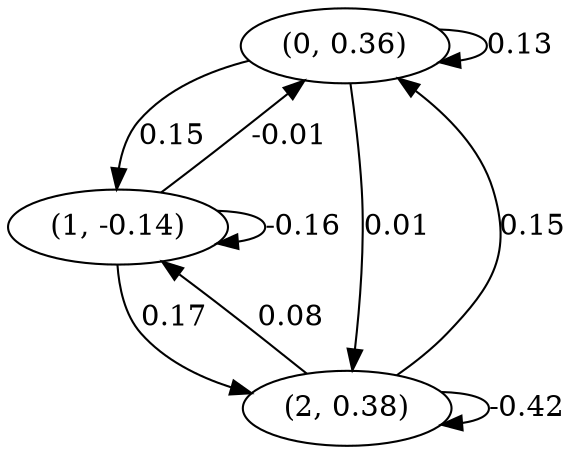 digraph {
    0 [ label = "(0, 0.36)" ]
    1 [ label = "(1, -0.14)" ]
    2 [ label = "(2, 0.38)" ]
    0 -> 0 [ label = "0.13" ]
    1 -> 1 [ label = "-0.16" ]
    2 -> 2 [ label = "-0.42" ]
    1 -> 0 [ label = "-0.01" ]
    2 -> 0 [ label = "0.15" ]
    0 -> 1 [ label = "0.15" ]
    2 -> 1 [ label = "0.08" ]
    0 -> 2 [ label = "0.01" ]
    1 -> 2 [ label = "0.17" ]
}

